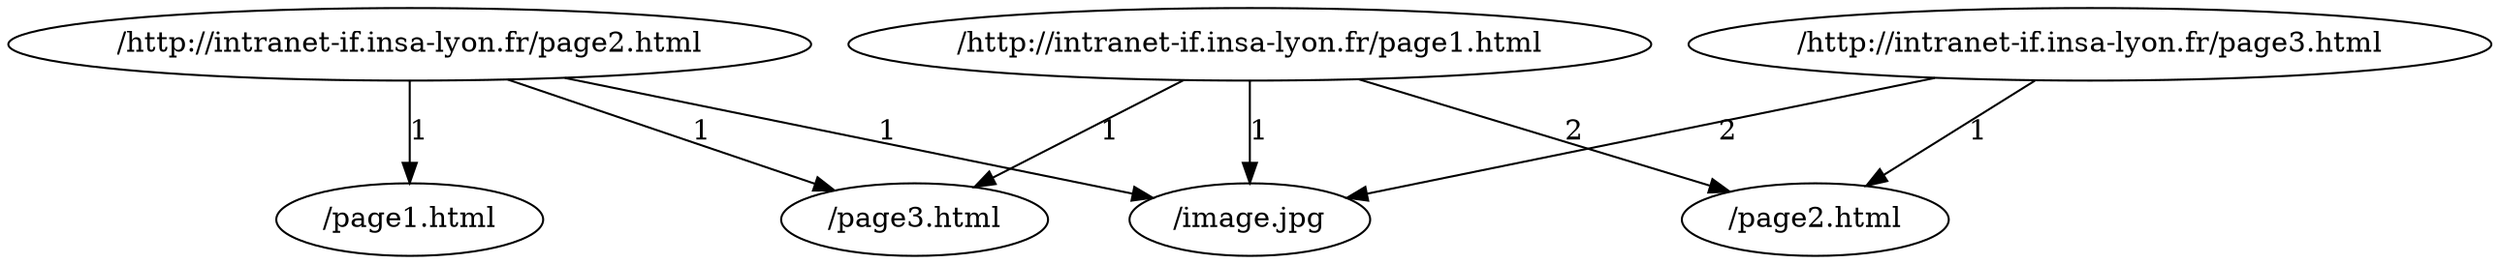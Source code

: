 digraph {
	node0 [label="/image.jpg"];
	node1 [label="/page3.html"];
	node2 [label="/page1.html"];
	node3 [label="/page2.html"];
	node4 [label="/http://intranet-if.insa-lyon.fr/page2.html"];
	node5 [label="/http://intranet-if.insa-lyon.fr/page1.html"];
	node6 [label="/http://intranet-if.insa-lyon.fr/page3.html"];
	node4 -> node0 [label="1"];
	node5 -> node0 [label="1"];
	node6 -> node0 [label="2"];
	node5 -> node1 [label="1"];
	node4 -> node1 [label="1"];
	node4 -> node2 [label="1"];
	node6 -> node3 [label="1"];
	node5 -> node3 [label="2"];
}
